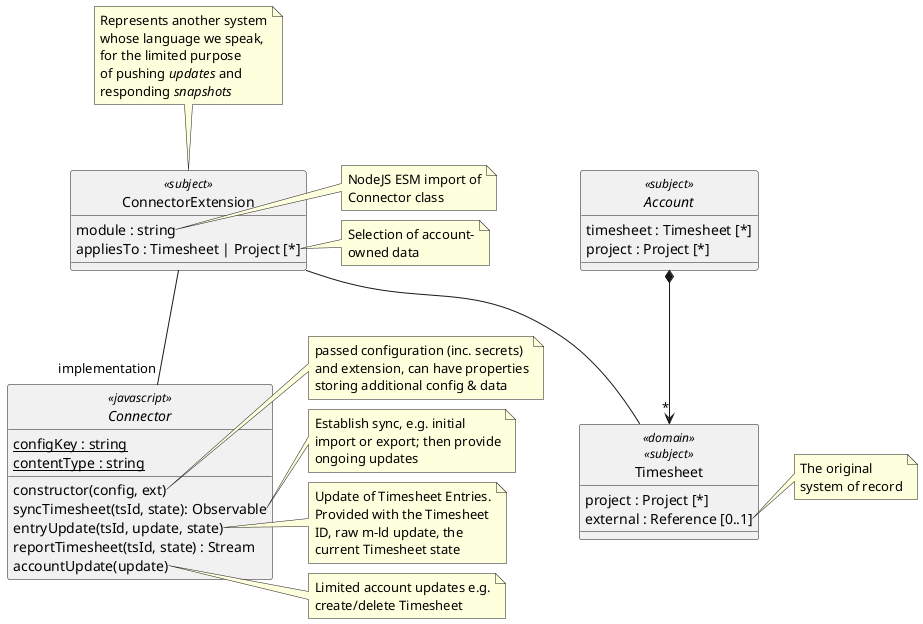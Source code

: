 @startuml
'https://plantuml.com/class-diagram

hide circle
allowmixing

abstract class Account <<subject>> {
  timesheet : Timesheet [*]
  project : Project [*]
}

class Timesheet <<domain>> <<subject>> {
  project : Project [*]
  external : Reference [0..1]
}
note right of Timesheet::external
  The original
  system of record
end note

Account *--> "*" Timesheet

class ConnectorExtension <<subject>> {
  module : string
  appliesTo : Timesheet | Project [*]
}
note top of ConnectorExtension
  Represents another system
  whose language we speak,
  for the limited purpose
  of pushing //updates// and
  responding //snapshots//
end note

note right of ConnectorExtension::module
  NodeJS ESM import of
  Connector class
end note

note right of ConnectorExtension::appliesTo
  Selection of account-
  owned data
end note

ConnectorExtension -- Timesheet

abstract class Connector <<javascript>> {
  {static} configKey : string
  {static} contentType : string
  constructor(config, ext)
  syncTimesheet(tsId, state): Observable
  entryUpdate(tsId, update, state)
  reportTimesheet(tsId, state) : Stream
  accountUpdate(update)
}
note right of Connector::constructor
  passed configuration (inc. secrets)
  and extension, can have properties
  storing additional config & data
end note

note right of Connector::syncTimesheet
  Establish sync, e.g. initial
  import or export; then provide
  ongoing updates
end note

note right of Connector::entryUpdate
  Update of Timesheet Entries.
  Provided with the Timesheet
  ID, raw m-ld update, the
  current Timesheet state
end note

note right of Connector::accountUpdate
  Limited account updates e.g.
  create/delete Timesheet
end note

ConnectorExtension -- "implementation" Connector

@enduml